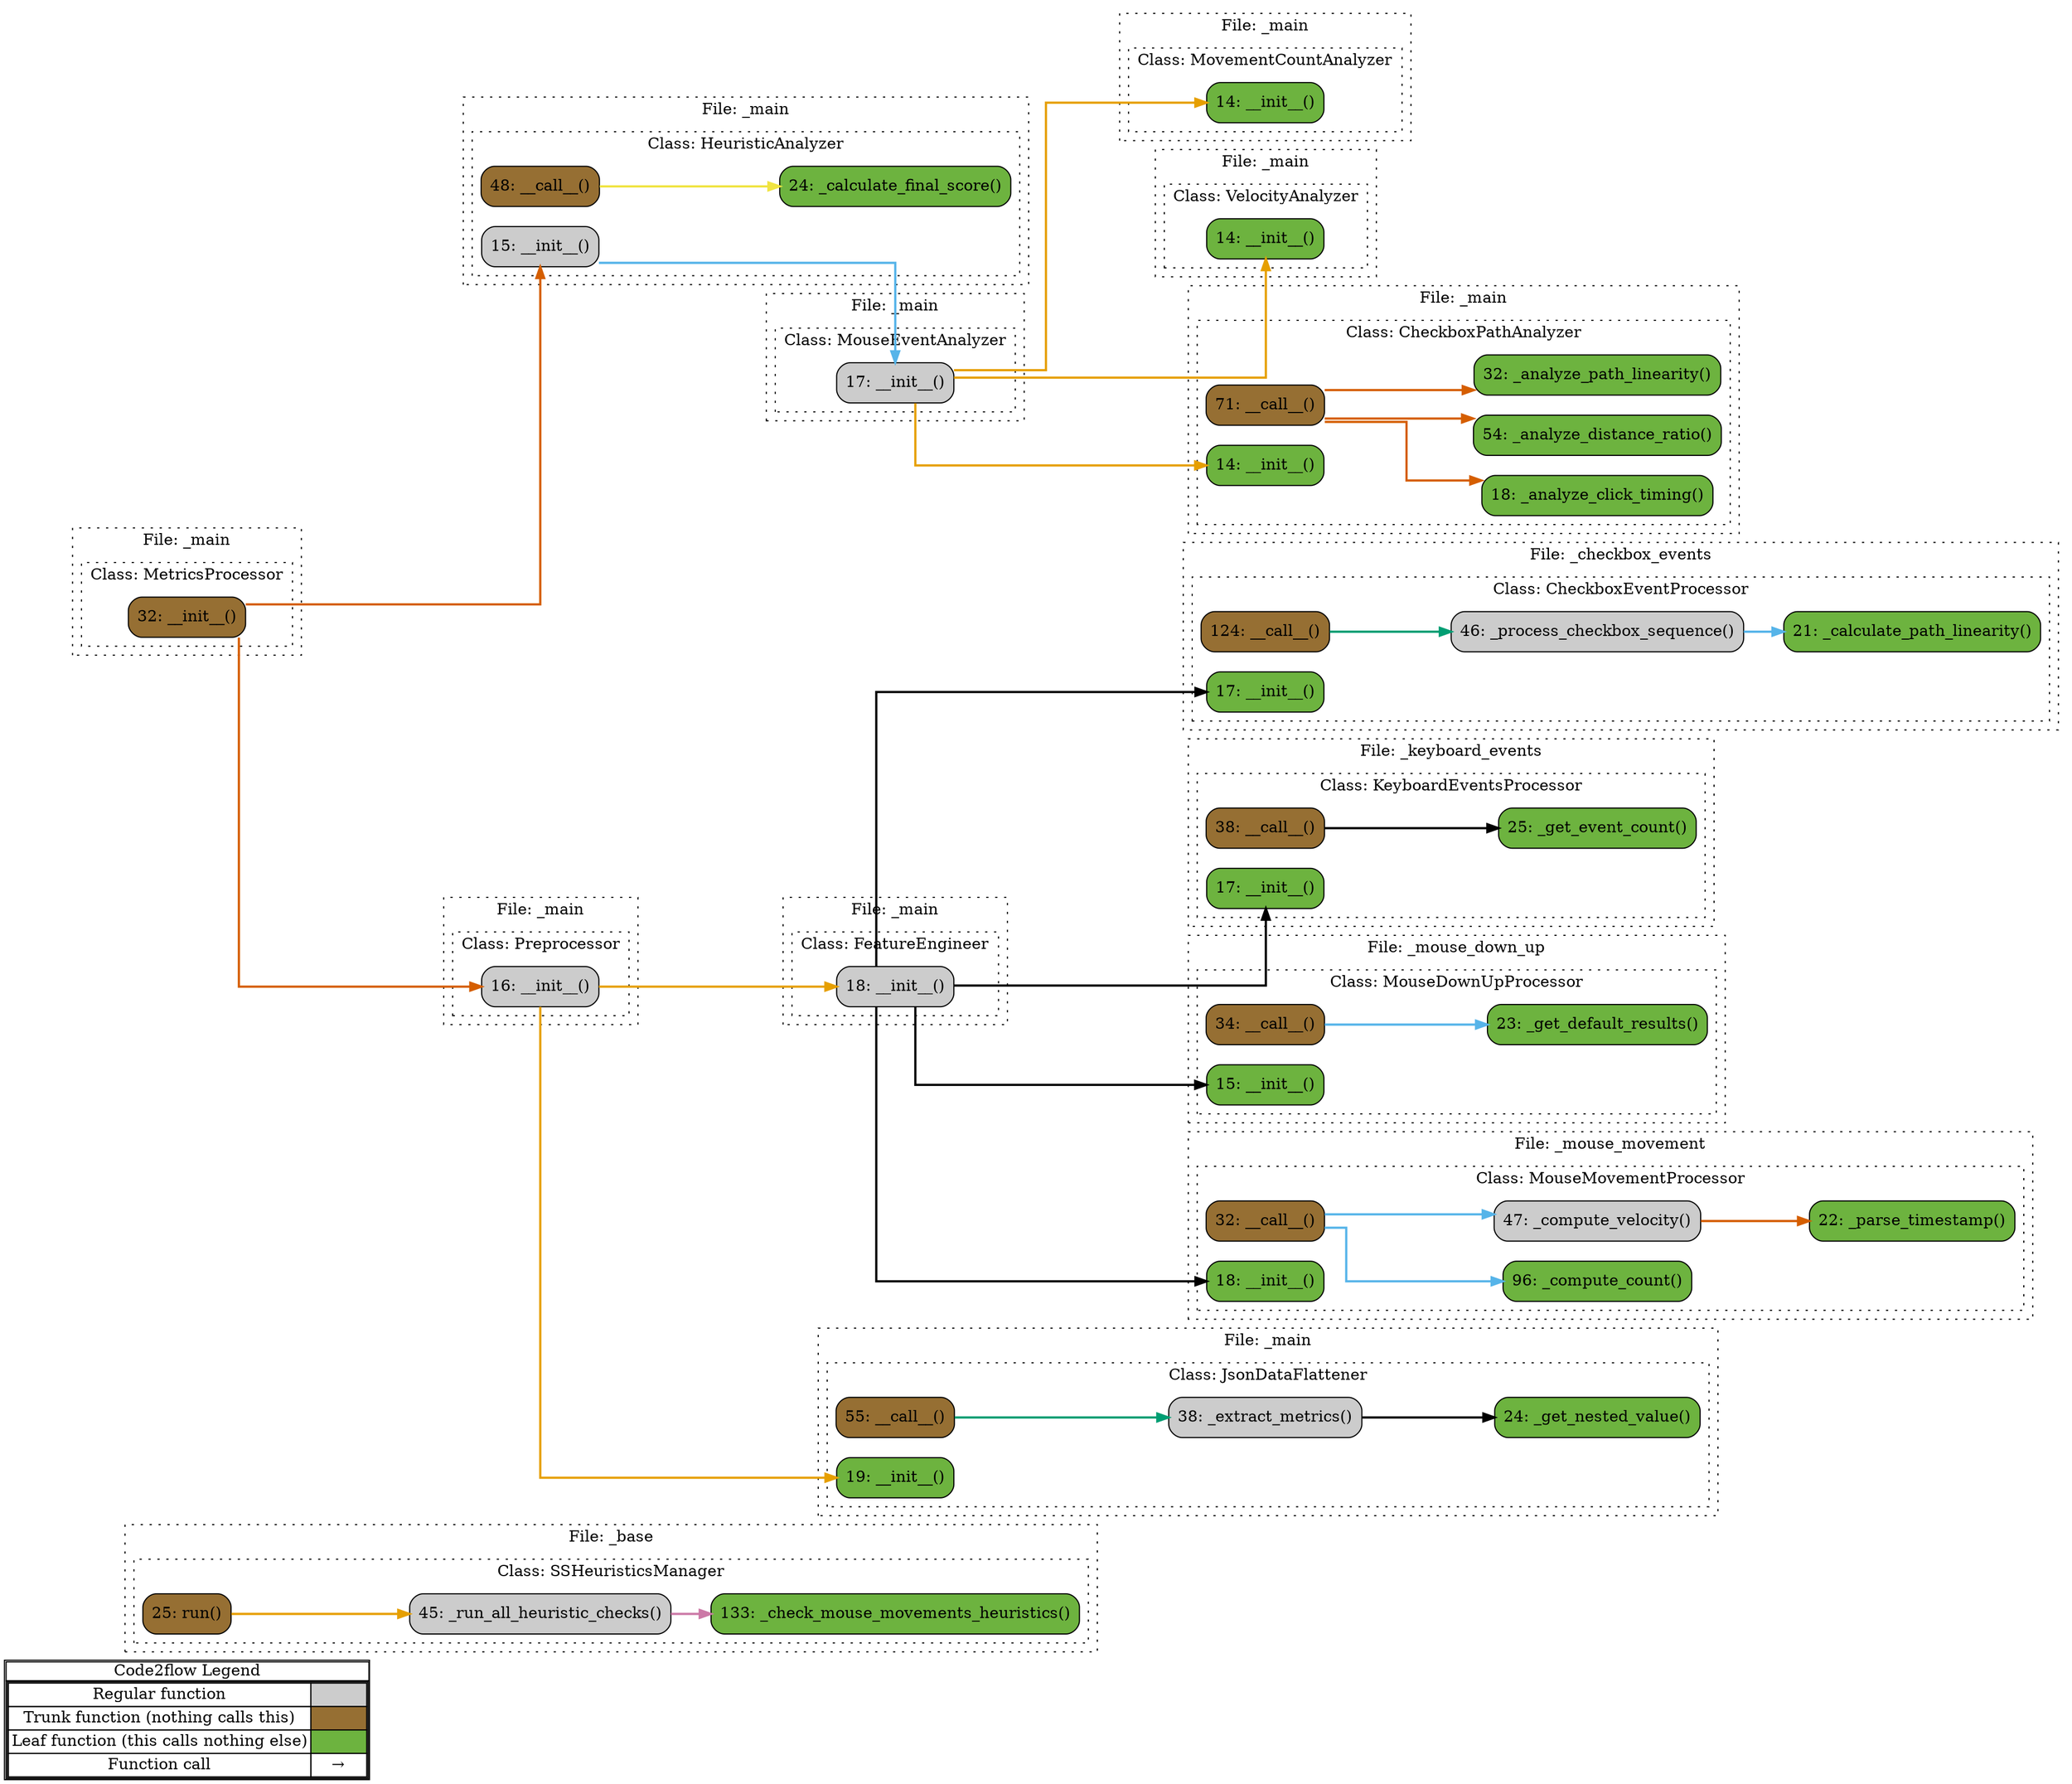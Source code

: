 digraph G {
concentrate=true;
splines="ortho";
rankdir="LR";
subgraph legend{
    rank = min;
    label = "legend";
    Legend [shape=none, margin=0, label = <
        <table cellspacing="0" cellpadding="0" border="1"><tr><td>Code2flow Legend</td></tr><tr><td>
        <table cellspacing="0">
        <tr><td>Regular function</td><td width="50px" bgcolor='#cccccc'></td></tr>
        <tr><td>Trunk function (nothing calls this)</td><td bgcolor='#966F33'></td></tr>
        <tr><td>Leaf function (this calls nothing else)</td><td bgcolor='#6db33f'></td></tr>
        <tr><td>Function call</td><td><font color='black'>&#8594;</font></td></tr>
        </table></td></tr></table>
        >];
}node_9380a361 [label="133: _check_mouse_movements_heuristics()" name="_base::SSHeuristicsManager._check_mouse_movements_heuristics" shape="rect" style="rounded,filled" fillcolor="#6db33f" ];
node_b8488f6f [label="45: _run_all_heuristic_checks()" name="_base::SSHeuristicsManager._run_all_heuristic_checks" shape="rect" style="rounded,filled" fillcolor="#cccccc" ];
node_70426831 [label="25: run()" name="_base::SSHeuristicsManager.run" shape="rect" style="rounded,filled" fillcolor="#966F33" ];
node_425df28b [label="124: __call__()" name="_checkbox_events::CheckboxEventProcessor.__call__" shape="rect" style="rounded,filled" fillcolor="#966F33" ];
node_d0ad7afb [label="17: __init__()" name="_checkbox_events::CheckboxEventProcessor.__init__" shape="rect" style="rounded,filled" fillcolor="#6db33f" ];
node_0959b214 [label="21: _calculate_path_linearity()" name="_checkbox_events::CheckboxEventProcessor._calculate_path_linearity" shape="rect" style="rounded,filled" fillcolor="#6db33f" ];
node_ff8dfe8a [label="46: _process_checkbox_sequence()" name="_checkbox_events::CheckboxEventProcessor._process_checkbox_sequence" shape="rect" style="rounded,filled" fillcolor="#cccccc" ];
node_f3dcdf48 [label="38: __call__()" name="_keyboard_events::KeyboardEventsProcessor.__call__" shape="rect" style="rounded,filled" fillcolor="#966F33" ];
node_57b5d6f4 [label="17: __init__()" name="_keyboard_events::KeyboardEventsProcessor.__init__" shape="rect" style="rounded,filled" fillcolor="#6db33f" ];
node_84de163c [label="25: _get_event_count()" name="_keyboard_events::KeyboardEventsProcessor._get_event_count" shape="rect" style="rounded,filled" fillcolor="#6db33f" ];
node_40d6ef76 [label="71: __call__()" name="_main::CheckboxPathAnalyzer.__call__" shape="rect" style="rounded,filled" fillcolor="#966F33" ];
node_72a3d63c [label="14: __init__()" name="_main::CheckboxPathAnalyzer.__init__" shape="rect" style="rounded,filled" fillcolor="#6db33f" ];
node_0c8fe028 [label="18: _analyze_click_timing()" name="_main::CheckboxPathAnalyzer._analyze_click_timing" shape="rect" style="rounded,filled" fillcolor="#6db33f" ];
node_53e8240a [label="54: _analyze_distance_ratio()" name="_main::CheckboxPathAnalyzer._analyze_distance_ratio" shape="rect" style="rounded,filled" fillcolor="#6db33f" ];
node_d905df90 [label="32: _analyze_path_linearity()" name="_main::CheckboxPathAnalyzer._analyze_path_linearity" shape="rect" style="rounded,filled" fillcolor="#6db33f" ];
node_da998138 [label="18: __init__()" name="_main::FeatureEngineer.__init__" shape="rect" style="rounded,filled" fillcolor="#cccccc" ];
node_6e3c40c4 [label="48: __call__()" name="_main::HeuristicAnalyzer.__call__" shape="rect" style="rounded,filled" fillcolor="#966F33" ];
node_53008ef2 [label="15: __init__()" name="_main::HeuristicAnalyzer.__init__" shape="rect" style="rounded,filled" fillcolor="#cccccc" ];
node_f959aebc [label="24: _calculate_final_score()" name="_main::HeuristicAnalyzer._calculate_final_score" shape="rect" style="rounded,filled" fillcolor="#6db33f" ];
node_f59f4e6b [label="55: __call__()" name="_main::JsonDataFlattener.__call__" shape="rect" style="rounded,filled" fillcolor="#966F33" ];
node_9558c125 [label="19: __init__()" name="_main::JsonDataFlattener.__init__" shape="rect" style="rounded,filled" fillcolor="#6db33f" ];
node_6aabac00 [label="38: _extract_metrics()" name="_main::JsonDataFlattener._extract_metrics" shape="rect" style="rounded,filled" fillcolor="#cccccc" ];
node_6fb0b779 [label="24: _get_nested_value()" name="_main::JsonDataFlattener._get_nested_value" shape="rect" style="rounded,filled" fillcolor="#6db33f" ];
node_13286df6 [label="32: __init__()" name="_main::MetricsProcessor.__init__" shape="rect" style="rounded,filled" fillcolor="#966F33" ];
node_735c6b51 [label="17: __init__()" name="_main::MouseEventAnalyzer.__init__" shape="rect" style="rounded,filled" fillcolor="#cccccc" ];
node_530933fc [label="14: __init__()" name="_main::MovementCountAnalyzer.__init__" shape="rect" style="rounded,filled" fillcolor="#6db33f" ];
node_badcf781 [label="16: __init__()" name="_main::Preprocessor.__init__" shape="rect" style="rounded,filled" fillcolor="#cccccc" ];
node_589b8534 [label="14: __init__()" name="_main::VelocityAnalyzer.__init__" shape="rect" style="rounded,filled" fillcolor="#6db33f" ];
node_d43e37a2 [label="34: __call__()" name="_mouse_down_up::MouseDownUpProcessor.__call__" shape="rect" style="rounded,filled" fillcolor="#966F33" ];
node_ce38bb9e [label="15: __init__()" name="_mouse_down_up::MouseDownUpProcessor.__init__" shape="rect" style="rounded,filled" fillcolor="#6db33f" ];
node_b47312d1 [label="23: _get_default_results()" name="_mouse_down_up::MouseDownUpProcessor._get_default_results" shape="rect" style="rounded,filled" fillcolor="#6db33f" ];
node_810aedf2 [label="32: __call__()" name="_mouse_movement::MouseMovementProcessor.__call__" shape="rect" style="rounded,filled" fillcolor="#966F33" ];
node_ae48a79e [label="18: __init__()" name="_mouse_movement::MouseMovementProcessor.__init__" shape="rect" style="rounded,filled" fillcolor="#6db33f" ];
node_270906a5 [label="96: _compute_count()" name="_mouse_movement::MouseMovementProcessor._compute_count" shape="rect" style="rounded,filled" fillcolor="#6db33f" ];
node_0c9d4f4e [label="47: _compute_velocity()" name="_mouse_movement::MouseMovementProcessor._compute_velocity" shape="rect" style="rounded,filled" fillcolor="#cccccc" ];
node_5c31427b [label="22: _parse_timestamp()" name="_mouse_movement::MouseMovementProcessor._parse_timestamp" shape="rect" style="rounded,filled" fillcolor="#6db33f" ];
node_b8488f6f -> node_9380a361 [color="#CC79A7" penwidth="2"];
node_70426831 -> node_b8488f6f [color="#E69F00" penwidth="2"];
node_425df28b -> node_ff8dfe8a [color="#009E73" penwidth="2"];
node_ff8dfe8a -> node_0959b214 [color="#56B4E9" penwidth="2"];
node_f3dcdf48 -> node_84de163c [color="#000000" penwidth="2"];
node_f3dcdf48 -> node_84de163c [color="#000000" penwidth="2"];
node_f3dcdf48 -> node_84de163c [color="#000000" penwidth="2"];
node_40d6ef76 -> node_0c8fe028 [color="#D55E00" penwidth="2"];
node_40d6ef76 -> node_53e8240a [color="#D55E00" penwidth="2"];
node_40d6ef76 -> node_d905df90 [color="#D55E00" penwidth="2"];
node_da998138 -> node_d0ad7afb [color="#000000" penwidth="2"];
node_da998138 -> node_57b5d6f4 [color="#000000" penwidth="2"];
node_da998138 -> node_ce38bb9e [color="#000000" penwidth="2"];
node_da998138 -> node_ae48a79e [color="#000000" penwidth="2"];
node_6e3c40c4 -> node_f959aebc [color="#F0E442" penwidth="2"];
node_53008ef2 -> node_735c6b51 [color="#56B4E9" penwidth="2"];
node_f59f4e6b -> node_6aabac00 [color="#009E73" penwidth="2"];
node_6aabac00 -> node_6fb0b779 [color="#000000" penwidth="2"];
node_13286df6 -> node_53008ef2 [color="#D55E00" penwidth="2"];
node_13286df6 -> node_badcf781 [color="#D55E00" penwidth="2"];
node_735c6b51 -> node_72a3d63c [color="#E69F00" penwidth="2"];
node_735c6b51 -> node_530933fc [color="#E69F00" penwidth="2"];
node_735c6b51 -> node_589b8534 [color="#E69F00" penwidth="2"];
node_badcf781 -> node_da998138 [color="#E69F00" penwidth="2"];
node_badcf781 -> node_9558c125 [color="#E69F00" penwidth="2"];
node_d43e37a2 -> node_b47312d1 [color="#56B4E9" penwidth="2"];
node_d43e37a2 -> node_b47312d1 [color="#56B4E9" penwidth="2"];
node_810aedf2 -> node_270906a5 [color="#56B4E9" penwidth="2"];
node_810aedf2 -> node_0c9d4f4e [color="#56B4E9" penwidth="2"];
node_0c9d4f4e -> node_5c31427b [color="#D55E00" penwidth="2"];
subgraph cluster_87c95147 {
    label="File: _base";
    name="_base";
    style="filled";
    graph[style=dotted];
    subgraph cluster_6c11551e {
        node_70426831 node_b8488f6f node_9380a361;
        label="Class: SSHeuristicsManager";
        name="SSHeuristicsManager";
        style="filled";
        graph[style=dotted];
    };
};
subgraph cluster_1aa245cc {
    label="File: _checkbox_events";
    name="_checkbox_events";
    style="filled";
    graph[style=dotted];
    subgraph cluster_1ccd7994 {
        node_d0ad7afb node_0959b214 node_ff8dfe8a node_425df28b;
        label="Class: CheckboxEventProcessor";
        name="CheckboxEventProcessor";
        style="filled";
        graph[style=dotted];
    };
};
subgraph cluster_d41591fe {
    label="File: _keyboard_events";
    name="_keyboard_events";
    style="filled";
    graph[style=dotted];
    subgraph cluster_30629c64 {
        node_57b5d6f4 node_84de163c node_f3dcdf48;
        label="Class: KeyboardEventsProcessor";
        name="KeyboardEventsProcessor";
        style="filled";
        graph[style=dotted];
    };
};
subgraph cluster_97a7d3ca {
    label="File: _main";
    name="_main";
    style="filled";
    graph[style=dotted];
    subgraph cluster_97ff1fa4 {
        node_13286df6;
        label="Class: MetricsProcessor";
        name="MetricsProcessor";
        style="filled";
        graph[style=dotted];
    };
};
subgraph cluster_cde372e6 {
    label="File: _main";
    name="_main";
    style="filled";
    graph[style=dotted];
    subgraph cluster_fa8d5954 {
        node_53008ef2 node_f959aebc node_6e3c40c4;
        label="Class: HeuristicAnalyzer";
        name="HeuristicAnalyzer";
        style="filled";
        graph[style=dotted];
    };
};
subgraph cluster_1033f708 {
    label="File: _main";
    name="_main";
    style="filled";
    graph[style=dotted];
    subgraph cluster_e59d9e98 {
        node_735c6b51;
        label="Class: MouseEventAnalyzer";
        name="MouseEventAnalyzer";
        style="filled";
        graph[style=dotted];
    };
};
subgraph cluster_4257acf7 {
    label="File: _main";
    name="_main";
    style="filled";
    graph[style=dotted];
    subgraph cluster_bb3d08b2 {
        node_72a3d63c node_0c8fe028 node_d905df90 node_53e8240a node_40d6ef76;
        label="Class: CheckboxPathAnalyzer";
        name="CheckboxPathAnalyzer";
        style="filled";
        graph[style=dotted];
    };
};
subgraph cluster_05c5399b {
    label="File: _main";
    name="_main";
    style="filled";
    graph[style=dotted];
    subgraph cluster_ef01402b {
        node_530933fc;
        label="Class: MovementCountAnalyzer";
        name="MovementCountAnalyzer";
        style="filled";
        graph[style=dotted];
    };
};
subgraph cluster_ddf10e24 {
    label="File: _main";
    name="_main";
    style="filled";
    graph[style=dotted];
    subgraph cluster_eb2ac2df {
        node_589b8534;
        label="Class: VelocityAnalyzer";
        name="VelocityAnalyzer";
        style="filled";
        graph[style=dotted];
    };
};
subgraph cluster_a6717bd9 {
    label="File: _main";
    name="_main";
    style="filled";
    graph[style=dotted];
    subgraph cluster_408205f5 {
        node_badcf781;
        label="Class: Preprocessor";
        name="Preprocessor";
        style="filled";
        graph[style=dotted];
    };
};
subgraph cluster_d36c98d0 {
    label="File: _main";
    name="_main";
    style="filled";
    graph[style=dotted];
    subgraph cluster_217b7fad {
        node_da998138;
        label="Class: FeatureEngineer";
        name="FeatureEngineer";
        style="filled";
        graph[style=dotted];
    };
};
subgraph cluster_4aa7dfe0 {
    label="File: _main";
    name="_main";
    style="filled";
    graph[style=dotted];
    subgraph cluster_8283756c {
        node_9558c125 node_6fb0b779 node_6aabac00 node_f59f4e6b;
        label="Class: JsonDataFlattener";
        name="JsonDataFlattener";
        style="filled";
        graph[style=dotted];
    };
};
subgraph cluster_b4fb2eaa {
    label="File: _mouse_down_up";
    name="_mouse_down_up";
    style="filled";
    graph[style=dotted];
    subgraph cluster_9e781768 {
        node_ce38bb9e node_b47312d1 node_d43e37a2;
        label="Class: MouseDownUpProcessor";
        name="MouseDownUpProcessor";
        style="filled";
        graph[style=dotted];
    };
};
subgraph cluster_bc2118d9 {
    label="File: _mouse_movement";
    name="_mouse_movement";
    style="filled";
    graph[style=dotted];
    subgraph cluster_a539c5fd {
        node_ae48a79e node_5c31427b node_810aedf2 node_0c9d4f4e node_270906a5;
        label="Class: MouseMovementProcessor";
        name="MouseMovementProcessor";
        style="filled";
        graph[style=dotted];
    };
};
}
